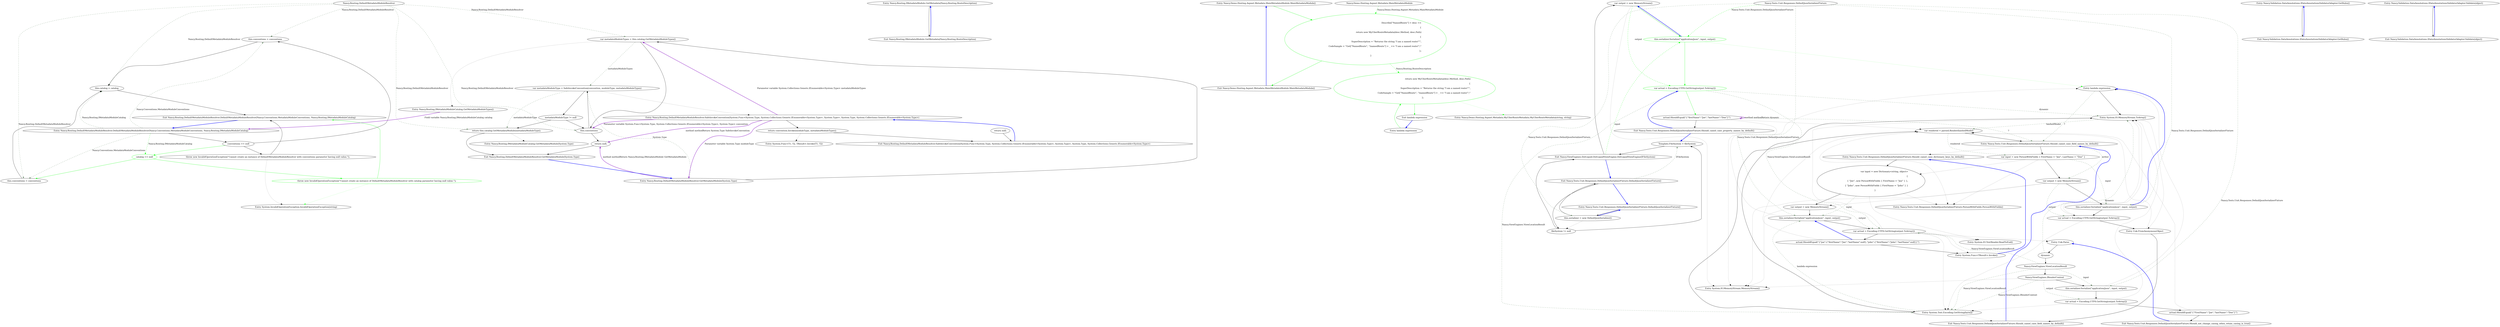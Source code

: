 digraph  {
n22 [label="Nancy.Routing.DefaultMetadataModuleResolver", span=""];
n0 [label="Entry Nancy.Routing.DefaultMetadataModuleResolver.DefaultMetadataModuleResolver(Nancy.Conventions.MetadataModuleConventions, Nancy.Routing.IMetadataModuleCatalog)", span="21-21", cluster="Nancy.Routing.DefaultMetadataModuleResolver.DefaultMetadataModuleResolver(Nancy.Conventions.MetadataModuleConventions, Nancy.Routing.IMetadataModuleCatalog)"];
n1 [label="conventions == null", span="23-23", cluster="Nancy.Routing.DefaultMetadataModuleResolver.DefaultMetadataModuleResolver(Nancy.Conventions.MetadataModuleConventions, Nancy.Routing.IMetadataModuleCatalog)"];
n3 [label="this.conventions = conventions", span="28-28", cluster="Nancy.Routing.DefaultMetadataModuleResolver.DefaultMetadataModuleResolver(Nancy.Conventions.MetadataModuleConventions, Nancy.Routing.IMetadataModuleCatalog)"];
n4 [label="this.catalog = catalog", span="29-29", cluster="Nancy.Routing.DefaultMetadataModuleResolver.DefaultMetadataModuleResolver(Nancy.Conventions.MetadataModuleConventions, Nancy.Routing.IMetadataModuleCatalog)"];
n2 [label="throw new InvalidOperationException(''Cannot create an instance of DefaultMetadataModuleResolver with conventions parameter having null value.'');", span="25-25", cluster="Nancy.Routing.DefaultMetadataModuleResolver.DefaultMetadataModuleResolver(Nancy.Conventions.MetadataModuleConventions, Nancy.Routing.IMetadataModuleCatalog)"];
n5 [label="Exit Nancy.Routing.DefaultMetadataModuleResolver.DefaultMetadataModuleResolver(Nancy.Conventions.MetadataModuleConventions, Nancy.Routing.IMetadataModuleCatalog)", span="21-21", cluster="Nancy.Routing.DefaultMetadataModuleResolver.DefaultMetadataModuleResolver(Nancy.Conventions.MetadataModuleConventions, Nancy.Routing.IMetadataModuleCatalog)"];
n6 [label="Entry System.InvalidOperationException.InvalidOperationException(string)", span="0-0", cluster="System.InvalidOperationException.InvalidOperationException(string)"];
n7 [label="Entry Nancy.Routing.DefaultMetadataModuleResolver.GetMetadataModule(System.Type)", span="37-37", cluster="Nancy.Routing.DefaultMetadataModuleResolver.GetMetadataModule(System.Type)"];
n8 [label="var metadataModuleTypes = this.catalog.GetMetadataModuleTypes()", span="39-39", cluster="Nancy.Routing.DefaultMetadataModuleResolver.GetMetadataModule(System.Type)"];
n10 [label="var metadataModuleType = SafeInvokeConvention(convention, moduleType, metadataModuleTypes)", span="43-43", cluster="Nancy.Routing.DefaultMetadataModuleResolver.GetMetadataModule(System.Type)"];
n9 [label="this.conventions", span="41-41", cluster="Nancy.Routing.DefaultMetadataModuleResolver.GetMetadataModule(System.Type)"];
n15 [label="Entry Nancy.Routing.IMetadataModuleCatalog.GetMetadataModuleTypes()", span="14-14", cluster="Nancy.Routing.IMetadataModuleCatalog.GetMetadataModuleTypes()"];
n13 [label="return null;", span="51-51", cluster="Nancy.Routing.DefaultMetadataModuleResolver.GetMetadataModule(System.Type)"];
n11 [label="metadataModuleType != null", span="45-45", cluster="Nancy.Routing.DefaultMetadataModuleResolver.GetMetadataModule(System.Type)"];
n16 [label="Entry Nancy.Routing.DefaultMetadataModuleResolver.SafeInvokeConvention(System.Func<System.Type, System.Collections.Generic.IEnumerable<System.Type>, System.Type>, System.Type, System.Collections.Generic.IEnumerable<System.Type>)", span="54-54", cluster="Nancy.Routing.DefaultMetadataModuleResolver.SafeInvokeConvention(System.Func<System.Type, System.Collections.Generic.IEnumerable<System.Type>, System.Type>, System.Type, System.Collections.Generic.IEnumerable<System.Type>)"];
n12 [label="return this.catalog.GetMetadataModule(metadataModuleType);", span="47-47", cluster="Nancy.Routing.DefaultMetadataModuleResolver.GetMetadataModule(System.Type)"];
n14 [label="Exit Nancy.Routing.DefaultMetadataModuleResolver.GetMetadataModule(System.Type)", span="37-37", cluster="Nancy.Routing.DefaultMetadataModuleResolver.GetMetadataModule(System.Type)"];
n17 [label="Entry Nancy.Routing.IMetadataModuleCatalog.GetMetadataModule(System.Type)", span="21-21", cluster="Nancy.Routing.IMetadataModuleCatalog.GetMetadataModule(System.Type)"];
n18 [label="return convention.Invoke(moduleType, metadataModuleTypes);", span="58-58", cluster="Nancy.Routing.DefaultMetadataModuleResolver.SafeInvokeConvention(System.Func<System.Type, System.Collections.Generic.IEnumerable<System.Type>, System.Type>, System.Type, System.Collections.Generic.IEnumerable<System.Type>)"];
n19 [label="return null;", span="62-62", cluster="Nancy.Routing.DefaultMetadataModuleResolver.SafeInvokeConvention(System.Func<System.Type, System.Collections.Generic.IEnumerable<System.Type>, System.Type>, System.Type, System.Collections.Generic.IEnumerable<System.Type>)"];
n20 [label="Exit Nancy.Routing.DefaultMetadataModuleResolver.SafeInvokeConvention(System.Func<System.Type, System.Collections.Generic.IEnumerable<System.Type>, System.Type>, System.Type, System.Collections.Generic.IEnumerable<System.Type>)", span="54-54", cluster="Nancy.Routing.DefaultMetadataModuleResolver.SafeInvokeConvention(System.Func<System.Type, System.Collections.Generic.IEnumerable<System.Type>, System.Type>, System.Type, System.Collections.Generic.IEnumerable<System.Type>)"];
n21 [label="Entry System.Func<T1, T2, TResult>.Invoke(T1, T2)", span="0-0", cluster="System.Func<T1, T2, TResult>.Invoke(T1, T2)"];
d3 [label="catalog == null", span="28-28", cluster="Nancy.Routing.DefaultMetadataModuleResolver.DefaultMetadataModuleResolver(Nancy.Conventions.MetadataModuleConventions, Nancy.Routing.IMetadataModuleCatalog)", color=green, community=0];
d4 [label="throw new InvalidOperationException(''Cannot create an instance of DefaultMetadataModuleResolver with catalog parameter having null value.'');", span="30-30", cluster="Nancy.Routing.DefaultMetadataModuleResolver.DefaultMetadataModuleResolver(Nancy.Conventions.MetadataModuleConventions, Nancy.Routing.IMetadataModuleCatalog)", color=green, community=0];
d5 [label="this.conventions = conventions", span="33-33", cluster="Nancy.Routing.DefaultMetadataModuleResolver.DefaultMetadataModuleResolver(Nancy.Conventions.MetadataModuleConventions, Nancy.Routing.IMetadataModuleCatalog)"];
m0_0 [label="Entry Nancy.Routing.IMetadataModule.GetMetadata(Nancy.Routing.RouteDescription)", span="20-20", cluster="Nancy.Routing.IMetadataModule.GetMetadata(Nancy.Routing.RouteDescription)", file="IMetadataModule.cs"];
m0_1 [label="Exit Nancy.Routing.IMetadataModule.GetMetadata(Nancy.Routing.RouteDescription)", span="20-20", cluster="Nancy.Routing.IMetadataModule.GetMetadata(Nancy.Routing.RouteDescription)", file="IMetadataModule.cs"];
m1_0 [label="Entry Nancy.Demo.Hosting.Aspnet.Metadata.MainMetadataModule.MainMetadataModule()", span="6-6", cluster="Nancy.Demo.Hosting.Aspnet.Metadata.MainMetadataModule.MainMetadataModule()", file="MainMetadataModule.cs"];
m1_1 [label="Describe[''NamedRoute''] = desc =>\r\n                {\r\n                    return new MyUberRouteMetadata(desc.Method, desc.Path)\r\n                        {\r\n                            SuperDescription = ''Returns the string \''I am a named route!\'''',\r\n                            CodeSample = ''Get[\''NamedRoute\'', \''/namedRoute\''] = _ => \''I am a named route!\'';''\r\n                        };\r\n                }", span="8-15", cluster="Nancy.Demo.Hosting.Aspnet.Metadata.MainMetadataModule.MainMetadataModule()", color=green, community=0, file="MainMetadataModule.cs"];
m1_2 [label="Exit Nancy.Demo.Hosting.Aspnet.Metadata.MainMetadataModule.MainMetadataModule()", span="6-6", cluster="Nancy.Demo.Hosting.Aspnet.Metadata.MainMetadataModule.MainMetadataModule()", file="MainMetadataModule.cs"];
m1_3 [label="Entry lambda expression", span="8-15", cluster="lambda expression", file="MainMetadataModule.cs"];
m1_4 [label="return new MyUberRouteMetadata(desc.Method, desc.Path)\r\n                        {\r\n                            SuperDescription = ''Returns the string \''I am a named route!\'''',\r\n                            CodeSample = ''Get[\''NamedRoute\'', \''/namedRoute\''] = _ => \''I am a named route!\'';''\r\n                        };", span="10-14", cluster="lambda expression", color=green, community=0, file="MainMetadataModule.cs"];
m1_5 [label="Exit lambda expression", span="8-15", cluster="lambda expression", file="MainMetadataModule.cs"];
m1_6 [label="Entry Nancy.Demo.Hosting.Aspnet.Metadata.MyUberRouteMetadata.MyUberRouteMetadata(string, string)", span="4-4", cluster="Nancy.Demo.Hosting.Aspnet.Metadata.MyUberRouteMetadata.MyUberRouteMetadata(string, string)", file="MainMetadataModule.cs"];
m1_7 [label="Nancy.Demo.Hosting.Aspnet.Metadata.MainMetadataModule", span="", file="MainMetadataModule.cs"];
m2_6 [label="var output = new MemoryStream()", span="27-27", cluster="Nancy.Tests.Unit.Responses.DefaultJsonSerializerFixture.Should_camel_case_property_names_by_default()", file="MainModule.cs"];
m2_7 [label="this.serializer.Serialize(''application/json'', input, output)", span="28-28", cluster="Nancy.Tests.Unit.Responses.DefaultJsonSerializerFixture.Should_camel_case_property_names_by_default()", file="MainModule.cs", color=green, community=0];
m2_0 [label="Entry Nancy.Tests.Unit.Responses.DefaultJsonSerializerFixture.DefaultJsonSerializerFixture()", span="15-15", cluster="Nancy.Tests.Unit.Responses.DefaultJsonSerializerFixture.DefaultJsonSerializerFixture()", file="MainModule.cs"];
m2_1 [label="this.serializer = new DefaultJsonSerializer()", span="17-17", cluster="Nancy.Tests.Unit.Responses.DefaultJsonSerializerFixture.DefaultJsonSerializerFixture()", file="MainModule.cs"];
m2_15 [label="var rendered = parsed.Render(hashedModel)", span="64-64", cluster="lambda expression", file="MainModule.cs"];
m2_32 [label="Entry Unk.Parse", span="", cluster="Unk.Parse", file="MainModule.cs"];
m2_36 [label="this.serializer.Serialize(''application/json'', input, output)", span="80-80", cluster="Nancy.Tests.Unit.Responses.DefaultJsonSerializerFixture.Should_not_change_casing_when_retain_casing_is_true()", file="MainModule.cs"];
m2_37 [label="var actual = Encoding.UTF8.GetString(output.ToArray())", span="81-81", cluster="Nancy.Tests.Unit.Responses.DefaultJsonSerializerFixture.Should_not_change_casing_when_retain_casing_is_true()", file="MainModule.cs"];
m2_34 [label="Nancy.ViewEngines.ViewLocationResult", span="", cluster="Nancy.Tests.Unit.Responses.DefaultJsonSerializerFixture.Should_not_change_casing_when_retain_casing_is_true()", file="MainModule.cs"];
m2_35 [label="Nancy.ViewEngines.IRenderContext", span="", cluster="Nancy.Tests.Unit.Responses.DefaultJsonSerializerFixture.Should_not_change_casing_when_retain_casing_is_true()", file="MainModule.cs"];
m2_38 [label="actual.ShouldEqual(''{\''FirstName\'':\''Joe\'',\''lastName\'':\''Doe\''}'')", span="84-84", cluster="Nancy.Tests.Unit.Responses.DefaultJsonSerializerFixture.Should_not_change_casing_when_retain_casing_is_true()", file="MainModule.cs"];
m2_33 [label=dynamic, span="", cluster="Nancy.Tests.Unit.Responses.DefaultJsonSerializerFixture.Should_not_change_casing_when_retain_casing_is_true()", file="MainModule.cs"];
m2_39 [label="Exit Nancy.Tests.Unit.Responses.DefaultJsonSerializerFixture.Should_not_change_casing_when_retain_casing_is_true()", span="70-70", cluster="Nancy.Tests.Unit.Responses.DefaultJsonSerializerFixture.Should_not_change_casing_when_retain_casing_is_true()", file="MainModule.cs"];
m2_8 [label="var actual = Encoding.UTF8.GetString(output.ToArray())", span="29-29", cluster="Nancy.Tests.Unit.Responses.DefaultJsonSerializerFixture.Should_camel_case_property_names_by_default()", file="MainModule.cs", color=green, community=0];
m2_9 [label="actual.ShouldEqual(''{\''firstName\'':\''Joe\'',\''lastName\'':\''Doe\''}'')", span="32-32", cluster="Nancy.Tests.Unit.Responses.DefaultJsonSerializerFixture.Should_camel_case_property_names_by_default()", file="MainModule.cs"];
m2_10 [label="Exit Nancy.Tests.Unit.Responses.DefaultJsonSerializerFixture.Should_camel_case_property_names_by_default()", span="21-21", cluster="Nancy.Tests.Unit.Responses.DefaultJsonSerializerFixture.Should_camel_case_property_names_by_default()", file="MainModule.cs"];
m2_20 [label="var actual = Encoding.UTF8.GetString(output.ToArray())", span="44-44", cluster="Nancy.Tests.Unit.Responses.DefaultJsonSerializerFixture.Should_camel_case_field_names_by_default()", file="MainModule.cs"];
m2_3 [label="fileSystem != null", span="25-25", cluster="Nancy.ViewEngines.DotLiquid.DotLiquidViewEngine.DotLiquidViewEngine(IFileSystem)", file="MainModule.cs"];
m2_31 [label="Entry System.IO.TextReader.ReadToEnd()", span="0-0", cluster="System.IO.TextReader.ReadToEnd()", file="MainModule.cs"];
m2_24 [label="Entry Nancy.Tests.Unit.Responses.DefaultJsonSerializerFixture.Should_camel_case_dictionary_keys_by_default()", span="51-51", cluster="Nancy.Tests.Unit.Responses.DefaultJsonSerializerFixture.Should_camel_case_dictionary_keys_by_default()", file="MainModule.cs"];
m2_12 [label="Entry lambda expression", span="55-70", cluster="lambda expression", file="MainModule.cs"];
m2_23 [label="Entry Nancy.Tests.Unit.Responses.DefaultJsonSerializerFixture.PersonWithFields.PersonWithFields()", span="92-92", cluster="Nancy.Tests.Unit.Responses.DefaultJsonSerializerFixture.PersonWithFields.PersonWithFields()", file="MainModule.cs"];
m2_22 [label="Exit Nancy.Tests.Unit.Responses.DefaultJsonSerializerFixture.Should_camel_case_field_names_by_default()", span="36-36", cluster="Nancy.Tests.Unit.Responses.DefaultJsonSerializerFixture.Should_camel_case_field_names_by_default()", file="MainModule.cs"];
m2_4 [label="Template.FileSystem = fileSystem", span="28-28", cluster="Nancy.ViewEngines.DotLiquid.DotLiquidViewEngine.DotLiquidViewEngine(IFileSystem)", file="MainModule.cs"];
m2_5 [label="Exit Nancy.ViewEngines.DotLiquid.DotLiquidViewEngine.DotLiquidViewEngine(IFileSystem)", span="23-23", cluster="Nancy.ViewEngines.DotLiquid.DotLiquidViewEngine.DotLiquidViewEngine(IFileSystem)", file="MainModule.cs"];
m2_27 [label="this.serializer.Serialize(''application/json'', input, output)", span="62-62", cluster="Nancy.Tests.Unit.Responses.DefaultJsonSerializerFixture.Should_camel_case_dictionary_keys_by_default()", file="MainModule.cs"];
m2_13 [label="Entry System.IO.MemoryStream.ToArray()", span="0-0", cluster="System.IO.MemoryStream.ToArray()", file="MainModule.cs"];
m2_14 [label="Entry System.Text.Encoding.GetString(byte[])", span="0-0", cluster="System.Text.Encoding.GetString(byte[])", file="MainModule.cs"];
m2_28 [label="var actual = Encoding.UTF8.GetString(output.ToArray())", span="63-63", cluster="Nancy.Tests.Unit.Responses.DefaultJsonSerializerFixture.Should_camel_case_dictionary_keys_by_default()", file="MainModule.cs"];
m2_16 [label="Entry Nancy.Tests.Unit.Responses.DefaultJsonSerializerFixture.Should_camel_case_field_names_by_default()", span="36-36", cluster="Nancy.Tests.Unit.Responses.DefaultJsonSerializerFixture.Should_camel_case_field_names_by_default()", file="MainModule.cs"];
m2_17 [label="var input = new PersonWithFields { FirstName = ''Joe'', LastName = ''Doe'' }", span="39-39", cluster="Nancy.Tests.Unit.Responses.DefaultJsonSerializerFixture.Should_camel_case_field_names_by_default()", file="MainModule.cs"];
m2_18 [label="var output = new MemoryStream()", span="42-42", cluster="Nancy.Tests.Unit.Responses.DefaultJsonSerializerFixture.Should_camel_case_field_names_by_default()", file="MainModule.cs"];
m2_19 [label="this.serializer.Serialize(''application/json'', input, output)", span="43-43", cluster="Nancy.Tests.Unit.Responses.DefaultJsonSerializerFixture.Should_camel_case_field_names_by_default()", file="MainModule.cs"];
m2_29 [label="actual.ShouldEqual(''{\''joe\'':{\''firstName\'':\''Joe\'',\''lastName\'':null},\''john\'':{\''firstName\'':\''John\'',\''lastName\'':null}}'')", span="66-66", cluster="Nancy.Tests.Unit.Responses.DefaultJsonSerializerFixture.Should_camel_case_dictionary_keys_by_default()", file="MainModule.cs"];
m2_2 [label="Exit Nancy.Tests.Unit.Responses.DefaultJsonSerializerFixture.DefaultJsonSerializerFixture()", span="15-15", cluster="Nancy.Tests.Unit.Responses.DefaultJsonSerializerFixture.DefaultJsonSerializerFixture()", file="MainModule.cs"];
m2_11 [label="Entry System.IO.MemoryStream.MemoryStream()", span="0-0", cluster="System.IO.MemoryStream.MemoryStream()", file="MainModule.cs"];
m2_25 [label="var input = new Dictionary<string, object>\r\n            {\r\n                { ''Joe'', new PersonWithFields { FirstName = ''Joe'' } },\r\n                { ''John'', new PersonWithFields { FirstName = ''John'' } }\r\n            }", span="54-58", cluster="Nancy.Tests.Unit.Responses.DefaultJsonSerializerFixture.Should_camel_case_dictionary_keys_by_default()", file="MainModule.cs"];
m2_26 [label="var output = new MemoryStream()", span="61-61", cluster="Nancy.Tests.Unit.Responses.DefaultJsonSerializerFixture.Should_camel_case_dictionary_keys_by_default()", file="MainModule.cs"];
m2_30 [label="Entry System.Func<TResult>.Invoke()", span="0-0", cluster="System.Func<TResult>.Invoke()", file="MainModule.cs"];
m2_21 [label="Entry Unk.FromAnonymousObject", span="", cluster="Unk.FromAnonymousObject", file="MainModule.cs"];
m2_40 [label="Nancy.Tests.Unit.Responses.DefaultJsonSerializerFixture", span="", file="MainModule.cs"];
m4_0 [label="Entry Nancy.Validation.DataAnnotations.IDataAnnotationsValidatorAdapter.GetRules()", span="13-13", cluster="Nancy.Validation.DataAnnotations.IDataAnnotationsValidatorAdapter.GetRules()", file="RequestHeaders.cs"];
m4_1 [label="Exit Nancy.Validation.DataAnnotations.IDataAnnotationsValidatorAdapter.GetRules()", span="13-13", cluster="Nancy.Validation.DataAnnotations.IDataAnnotationsValidatorAdapter.GetRules()", file="RequestHeaders.cs"];
m4_2 [label="Entry Nancy.Validation.DataAnnotations.IDataAnnotationsValidatorAdapter.Validate(object)", span="20-20", cluster="Nancy.Validation.DataAnnotations.IDataAnnotationsValidatorAdapter.Validate(object)", file="RequestHeaders.cs"];
m4_3 [label="Exit Nancy.Validation.DataAnnotations.IDataAnnotationsValidatorAdapter.Validate(object)", span="20-20", cluster="Nancy.Validation.DataAnnotations.IDataAnnotationsValidatorAdapter.Validate(object)", file="RequestHeaders.cs"];
n22 -> n3  [key=1, style=dashed, color=darkseagreen4, label="Nancy.Routing.DefaultMetadataModuleResolver"];
n22 -> n4  [key=1, style=dashed, color=darkseagreen4, label="Nancy.Routing.DefaultMetadataModuleResolver"];
n22 -> n8  [key=1, style=dashed, color=darkseagreen4, label="Nancy.Routing.DefaultMetadataModuleResolver"];
n22 -> n9  [key=1, style=dashed, color=darkseagreen4, label="Nancy.Routing.DefaultMetadataModuleResolver"];
n22 -> n12  [key=1, style=dashed, color=darkseagreen4, label="Nancy.Routing.DefaultMetadataModuleResolver"];
n22 -> d5  [key=1, style=dashed, color=darkseagreen4, label="Nancy.Routing.DefaultMetadataModuleResolver"];
n0 -> n1  [key=0, style=solid];
n0 -> n3  [key=1, style=dashed, color=darkseagreen4, label="Nancy.Conventions.MetadataModuleConventions"];
n0 -> n4  [key=1, style=dashed, color=darkseagreen4, label="Nancy.Routing.IMetadataModuleCatalog"];
n0 -> d3  [key=1, style=dashed, color=green, label="Nancy.Routing.IMetadataModuleCatalog"];
n0 -> d5  [key=1, style=dashed, color=darkseagreen4, label="Nancy.Conventions.MetadataModuleConventions"];
n1 -> n2  [key=0, style=solid];
n1 -> n3  [key=0, style=solid];
n1 -> d3  [key=0, style=solid, color=green];
n3 -> n4  [key=0, style=solid];
n4 -> n5  [key=0, style=solid];
n2 -> n5  [key=0, style=solid];
n2 -> n6  [key=2, style=dotted];
n5 -> n0  [key=0, style=bold, color=blue];
n7 -> n8  [key=0, style=solid];
n7 -> n10  [key=1, style=dashed, color=darkseagreen4, label="System.Type"];
n7 -> n13  [key=3, color=darkorchid, style=bold, label="method methodReturn Nancy.Routing.IMetadataModule GetMetadataModule"];
n8 -> n9  [key=0, style=solid];
n8 -> n15  [key=2, style=dotted];
n8 -> n10  [key=1, style=dashed, color=darkseagreen4, label=metadataModuleTypes];
n10 -> n11  [key=0, style=solid];
n10 -> n16  [key=2, style=dotted];
n10 -> n12  [key=1, style=dashed, color=darkseagreen4, label=metadataModuleType];
n9 -> n10  [key=0, style=solid];
n9 -> n13  [key=0, style=solid];
n15 -> n0  [key=3, color=darkorchid, style=bold, label="Field variable Nancy.Routing.IMetadataModuleCatalog catalog"];
n13 -> n14  [key=0, style=solid];
n11 -> n12  [key=0, style=solid];
n11 -> n9  [key=0, style=solid];
n16 -> n18  [key=0, style=solid];
n16 -> n9  [key=3, color=darkorchid, style=bold, label="Parameter variable System.Func<System.Type, System.Collections.Generic.IEnumerable<System.Type>, System.Type> convention"];
n16 -> n7  [key=3, color=darkorchid, style=bold, label="Parameter variable System.Type moduleType"];
n16 -> n8  [key=3, color=darkorchid, style=bold, label="Parameter variable System.Collections.Generic.IEnumerable<System.Type> metadataModuleTypes"];
n16 -> n13  [key=3, color=darkorchid, style=bold, label="method methodReturn System.Type SafeInvokeConvention"];
n12 -> n14  [key=0, style=solid];
n12 -> n17  [key=2, style=dotted];
n14 -> n7  [key=0, style=bold, color=blue];
n18 -> n20  [key=0, style=solid];
n18 -> n21  [key=2, style=dotted];
n19 -> n20  [key=0, style=solid];
n20 -> n16  [key=0, style=bold, color=blue];
d3 -> d4  [key=0, style=solid, color=green];
d3 -> d5  [key=0, style=solid, color=green];
d4 -> n5  [key=0, style=solid, color=green];
d4 -> n6  [key=2, style=dotted, color=green];
d5 -> n4  [key=0, style=solid];
m0_0 -> m0_1  [key=0, style=solid];
m0_1 -> m0_0  [key=0, style=bold, color=blue];
m1_0 -> m1_1  [key=0, style=solid, color=green];
m1_1 -> m1_2  [key=0, style=solid, color=green];
m1_1 -> m1_4  [key=1, style=dashed, color=green, label="Nancy.Routing.RouteDescription"];
m1_2 -> m1_0  [key=0, style=bold, color=blue];
m1_3 -> m1_4  [key=0, style=solid, color=green];
m1_4 -> m1_5  [key=0, style=solid, color=green];
m1_4 -> m1_6  [key=2, style=dotted, color=green];
m1_5 -> m1_3  [key=0, style=bold, color=blue];
m1_7 -> m1_1  [key=1, style=dashed, color=green, label="Nancy.Demo.Hosting.Aspnet.Metadata.MainMetadataModule"];
m2_6 -> m2_7  [key=0, style=solid, color=green];
m2_6 -> m2_8  [key=1, style=dashed, color=green, label=output];
m2_6 -> m2_11  [key=2, style=dotted];
m2_7 -> m2_6  [key=0, style=bold, color=blue];
m2_7 -> m2_8  [key=0, style=solid, color=green];
m2_7 -> m2_12  [key=2, style=dotted, color=green];
m2_0 -> m2_1  [key=0, style=solid];
m2_1 -> m2_0  [key=0, style=bold, color=blue];
m2_1 -> m2_2  [key=0, style=solid];
m2_1 -> m2_3  [key=2, style=dotted];
m2_15 -> m2_16  [key=0, style=solid];
m2_15 -> m2_23  [key=2, style=dotted];
m2_15 -> m2_17  [key=1, style=dashed, color=darkseagreen4, label=rendered];
m2_32 -> m2_33  [key=0, style=solid];
m2_36 -> m2_12  [key=2, style=dotted];
m2_36 -> m2_37  [key=0, style=solid];
m2_37 -> m2_13  [key=2, style=dotted];
m2_37 -> m2_14  [key=2, style=dotted];
m2_37 -> m2_38  [key=0, style=solid];
m2_34 -> m2_36  [key=1, style=dashed, color=darkseagreen4, label=input];
m2_34 -> m2_35  [key=0, style=solid];
m2_34 -> m2_14  [key=1, style=dashed, color=darkseagreen4, label="Nancy.ViewEngines.ViewLocationResult"];
m2_34 -> m2_28  [key=1, style=dashed, color=darkseagreen4, label="Nancy.ViewEngines.ViewLocationResult"];
m2_35 -> m2_36  [key=0, style=solid];
m2_35 -> m2_11  [key=2, style=dotted];
m2_35 -> m2_37  [key=1, style=dashed, color=darkseagreen4, label=output];
m2_35 -> m2_14  [key=1, style=dashed, color=darkseagreen4, label="Nancy.ViewEngines.IRenderContext"];
m2_38 -> m2_15  [key=2, style=dotted];
m2_38 -> m2_39  [key=0, style=solid];
m2_33 -> m2_34  [key=0, style=solid];
m2_33 -> m2_13  [key=1, style=dashed, color=darkseagreen4, label=dynamic];
m2_39 -> m2_32  [key=0, style=bold, color=blue];
m2_8 -> m2_9  [key=0, style=solid, color=green];
m2_8 -> m2_13  [key=1, style=dashed, color=darkseagreen4, label=dynamic];
m2_8 -> m2_14  [key=1, style=dashed, color=darkseagreen4, label="Nancy.ViewEngines.ViewLocationResult"];
m2_8 -> m2_28  [key=1, style=dashed, color=darkseagreen4, label="Nancy.ViewEngines.ViewLocationResult"];
m2_9 -> m2_10  [key=0, style=solid];
m2_9 -> m2_11  [key=2, style=dotted];
m2_9 -> m2_16  [key=1, style=dashed, color=darkseagreen4, label="?"];
m2_9 -> m2_9  [key=3, color=darkorchid, style=bold, label="method methodReturn dynamic "];
m2_9 -> m2_15  [key=2, style=dotted];
m2_10 -> m2_8  [key=0, style=bold, color=blue];
m2_10 -> m2_4  [key=0, style=bold, color=blue];
m2_20 -> m2_13  [key=2, style=dotted];
m2_20 -> m2_14  [key=2, style=dotted];
m2_20 -> m2_21  [key=0, style=solid];
m2_3 -> m2_4  [key=0, style=solid];
m2_3 -> m2_5  [key=0, style=solid];
m2_24 -> m2_25  [key=0, style=solid];
m2_12 -> m2_13  [key=0, style=solid];
m2_12 -> m2_16  [key=1, style=dashed, color=darkseagreen4, label="?"];
m2_22 -> m2_16  [key=0, style=bold, color=blue];
m2_4 -> m2_5  [key=0, style=solid];
m2_5 -> m2_7  [key=1, style=dashed, color=green, label=input];
m2_5 -> m2_6  [key=0, style=solid];
m2_5 -> m2_2  [key=0, style=bold, color=blue];
m2_27 -> m2_28  [key=0, style=solid];
m2_27 -> m2_12  [key=2, style=dotted];
m2_13 -> m2_14  [key=0, style=solid];
m2_13 -> m2_20  [key=2, style=dotted];
m2_13 -> m2_21  [key=2, style=dotted];
m2_13 -> m2_15  [key=1, style=dashed, color=darkseagreen4, label=hashedModel];
m2_14 -> m2_15  [key=0, style=solid];
m2_14 -> m2_22  [key=2, style=dotted];
m2_14 -> m2_27  [key=1, style=dashed, color=darkseagreen4, label="lambda expression"];
m2_28 -> m2_29  [key=0, style=solid];
m2_28 -> m2_30  [key=2, style=dotted];
m2_28 -> m2_31  [key=2, style=dotted];
m2_28 -> m2_32  [key=2, style=dotted];
m2_28 -> m2_13  [key=2, style=dotted];
m2_28 -> m2_14  [key=2, style=dotted];
m2_16 -> m2_17  [key=0, style=solid];
m2_16 -> m2_24  [key=2, style=dotted];
m2_16 -> m2_18  [key=1, style=dashed, color=darkseagreen4, label=writer];
m2_17 -> m2_18  [key=0, style=solid];
m2_17 -> m2_25  [key=2, style=dotted];
m2_17 -> m2_19  [key=1, style=dashed, color=darkseagreen4, label=input];
m2_17 -> m2_23  [key=2, style=dotted];
m2_18 -> m2_19  [key=0, style=solid];
m2_18 -> m2_26  [key=2, style=dotted];
m2_18 -> m2_11  [key=2, style=dotted];
m2_18 -> m2_20  [key=1, style=dashed, color=darkseagreen4, label=output];
m2_19 -> m2_12  [key=0, style=bold, color=blue];
m2_19 -> m2_20  [key=0, style=solid];
m2_29 -> m2_27  [key=0, style=bold, color=blue];
m2_29 -> m2_15  [key=2, style=dotted];
m2_29 -> m2_30  [key=0, style=solid];
m2_2 -> m2_3  [key=0, style=solid];
m2_2 -> m2_4  [key=1, style=dashed, color=darkseagreen4, label=IFileSystem];
m2_2 -> m2_0  [key=0, style=bold, color=blue];
m2_25 -> m2_27  [key=1, style=dashed, color=darkseagreen4, label=input];
m2_25 -> m2_26  [key=0, style=solid];
m2_25 -> m2_31  [key=2, style=dotted];
m2_25 -> m2_23  [key=2, style=dotted];
m2_26 -> m2_27  [key=0, style=solid];
m2_26 -> m2_11  [key=2, style=dotted];
m2_26 -> m2_28  [key=1, style=dashed, color=darkseagreen4, label=output];
m2_30 -> m2_24  [key=0, style=bold, color=blue];
m2_21 -> m2_15  [key=2, style=dotted];
m2_21 -> m2_22  [key=0, style=solid];
m2_40 -> m2_7  [key=1, style=dashed, color=green, label="Nancy.Tests.Unit.Responses.DefaultJsonSerializerFixture"];
m2_40 -> m2_1  [key=1, style=dashed, color=darkseagreen4, label="Nancy.Tests.Unit.Responses.DefaultJsonSerializerFixture"];
m2_40 -> m2_19  [key=1, style=dashed, color=darkseagreen4, label="Nancy.Tests.Unit.Responses.DefaultJsonSerializerFixture"];
m2_40 -> m2_27  [key=1, style=dashed, color=darkseagreen4, label="Nancy.Tests.Unit.Responses.DefaultJsonSerializerFixture"];
m2_40 -> m2_36  [key=1, style=dashed, color=darkseagreen4, label="Nancy.Tests.Unit.Responses.DefaultJsonSerializerFixture"];
m4_0 -> m4_1  [key=0, style=solid];
m4_1 -> m4_0  [key=0, style=bold, color=blue];
m4_2 -> m4_3  [key=0, style=solid];
m4_3 -> m4_2  [key=0, style=bold, color=blue];
}

